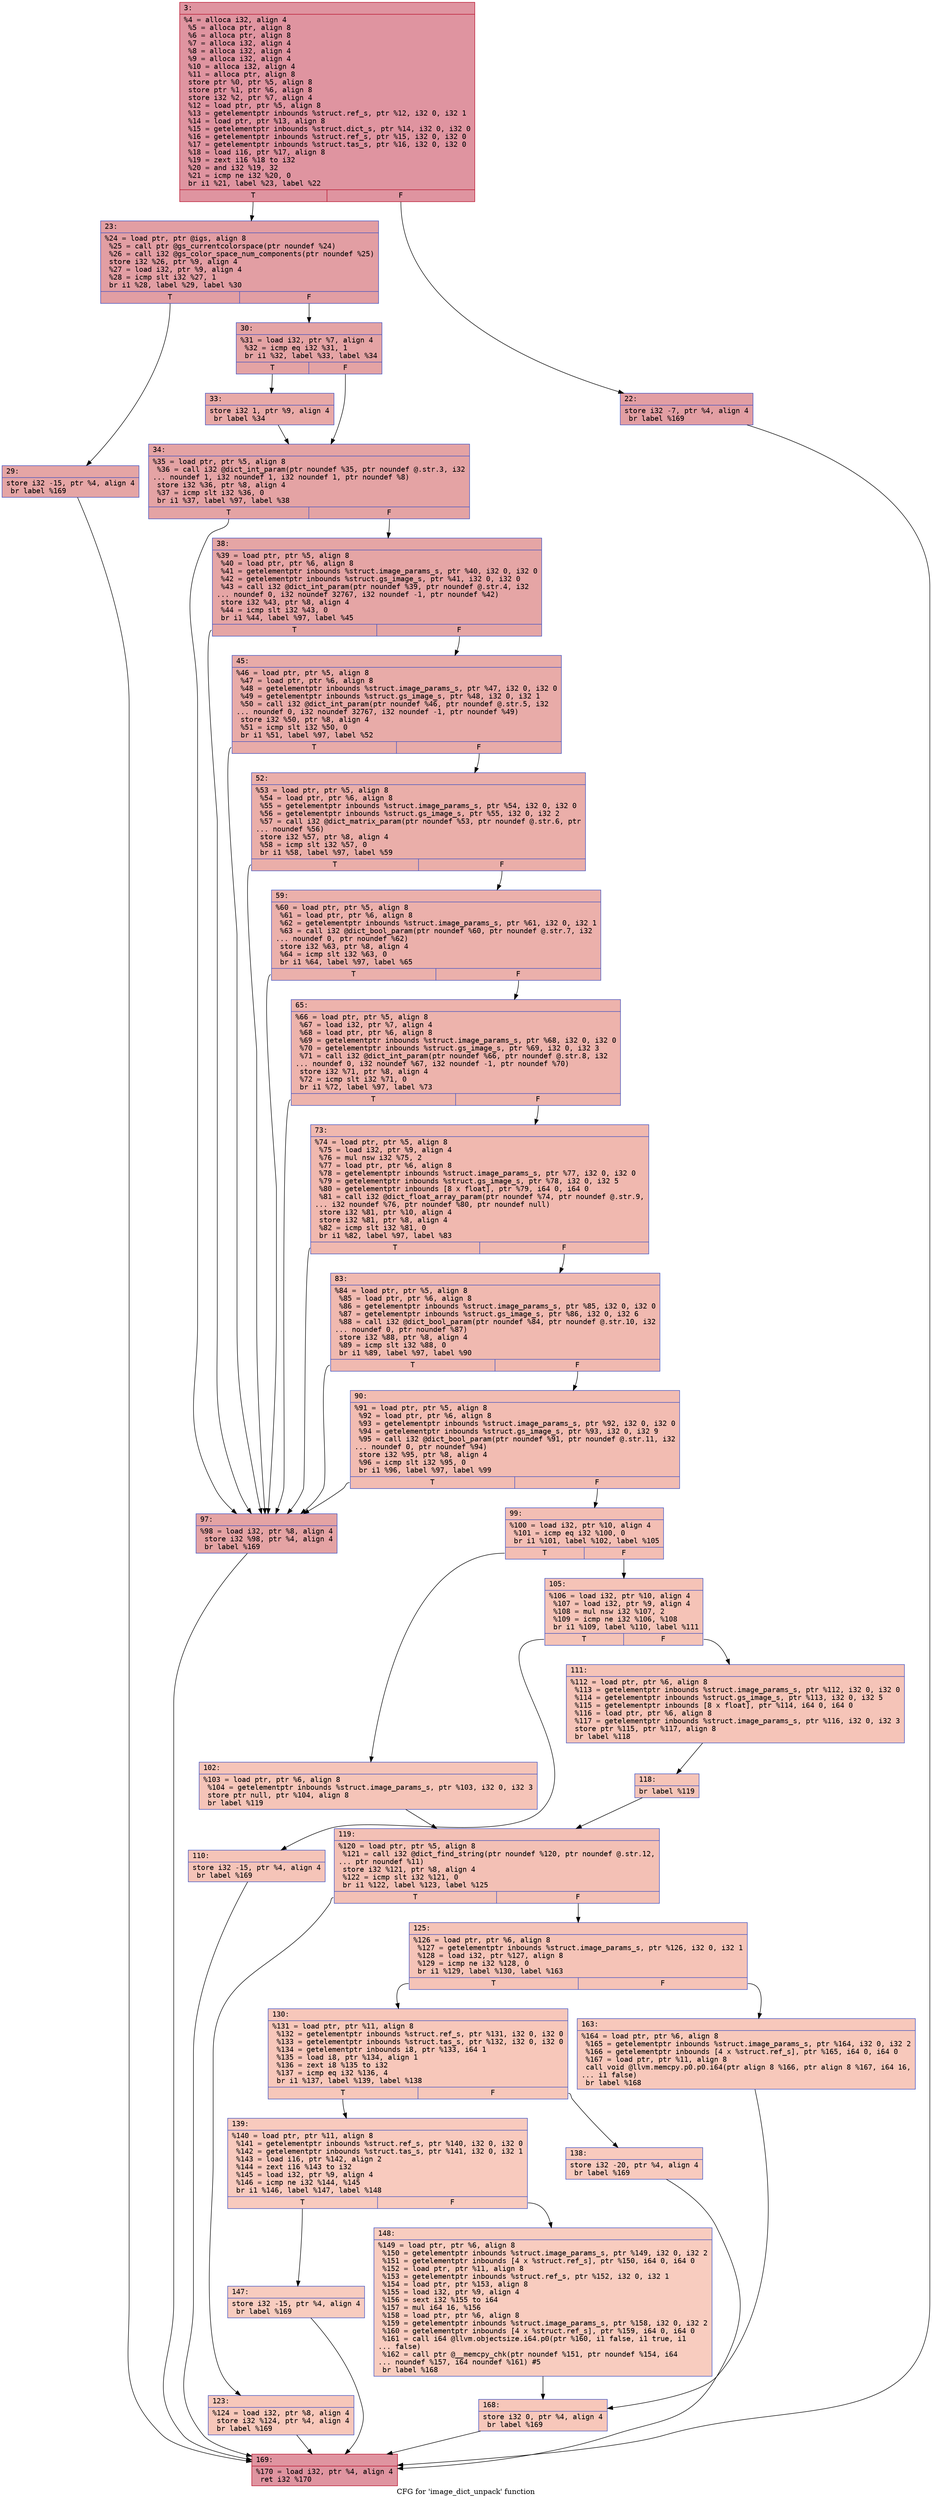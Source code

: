 digraph "CFG for 'image_dict_unpack' function" {
	label="CFG for 'image_dict_unpack' function";

	Node0x6000023d6800 [shape=record,color="#b70d28ff", style=filled, fillcolor="#b70d2870" fontname="Courier",label="{3:\l|  %4 = alloca i32, align 4\l  %5 = alloca ptr, align 8\l  %6 = alloca ptr, align 8\l  %7 = alloca i32, align 4\l  %8 = alloca i32, align 4\l  %9 = alloca i32, align 4\l  %10 = alloca i32, align 4\l  %11 = alloca ptr, align 8\l  store ptr %0, ptr %5, align 8\l  store ptr %1, ptr %6, align 8\l  store i32 %2, ptr %7, align 4\l  %12 = load ptr, ptr %5, align 8\l  %13 = getelementptr inbounds %struct.ref_s, ptr %12, i32 0, i32 1\l  %14 = load ptr, ptr %13, align 8\l  %15 = getelementptr inbounds %struct.dict_s, ptr %14, i32 0, i32 0\l  %16 = getelementptr inbounds %struct.ref_s, ptr %15, i32 0, i32 0\l  %17 = getelementptr inbounds %struct.tas_s, ptr %16, i32 0, i32 0\l  %18 = load i16, ptr %17, align 8\l  %19 = zext i16 %18 to i32\l  %20 = and i32 %19, 32\l  %21 = icmp ne i32 %20, 0\l  br i1 %21, label %23, label %22\l|{<s0>T|<s1>F}}"];
	Node0x6000023d6800:s0 -> Node0x6000023d68a0[tooltip="3 -> 23\nProbability 50.00%" ];
	Node0x6000023d6800:s1 -> Node0x6000023d6850[tooltip="3 -> 22\nProbability 50.00%" ];
	Node0x6000023d6850 [shape=record,color="#3d50c3ff", style=filled, fillcolor="#be242e70" fontname="Courier",label="{22:\l|  store i32 -7, ptr %4, align 4\l  br label %169\l}"];
	Node0x6000023d6850 -> Node0x6000023d7200[tooltip="22 -> 169\nProbability 100.00%" ];
	Node0x6000023d68a0 [shape=record,color="#3d50c3ff", style=filled, fillcolor="#be242e70" fontname="Courier",label="{23:\l|  %24 = load ptr, ptr @igs, align 8\l  %25 = call ptr @gs_currentcolorspace(ptr noundef %24)\l  %26 = call i32 @gs_color_space_num_components(ptr noundef %25)\l  store i32 %26, ptr %9, align 4\l  %27 = load i32, ptr %9, align 4\l  %28 = icmp slt i32 %27, 1\l  br i1 %28, label %29, label %30\l|{<s0>T|<s1>F}}"];
	Node0x6000023d68a0:s0 -> Node0x6000023d68f0[tooltip="23 -> 29\nProbability 37.50%" ];
	Node0x6000023d68a0:s1 -> Node0x6000023d6940[tooltip="23 -> 30\nProbability 62.50%" ];
	Node0x6000023d68f0 [shape=record,color="#3d50c3ff", style=filled, fillcolor="#c5333470" fontname="Courier",label="{29:\l|  store i32 -15, ptr %4, align 4\l  br label %169\l}"];
	Node0x6000023d68f0 -> Node0x6000023d7200[tooltip="29 -> 169\nProbability 100.00%" ];
	Node0x6000023d6940 [shape=record,color="#3d50c3ff", style=filled, fillcolor="#c32e3170" fontname="Courier",label="{30:\l|  %31 = load i32, ptr %7, align 4\l  %32 = icmp eq i32 %31, 1\l  br i1 %32, label %33, label %34\l|{<s0>T|<s1>F}}"];
	Node0x6000023d6940:s0 -> Node0x6000023d6990[tooltip="30 -> 33\nProbability 50.00%" ];
	Node0x6000023d6940:s1 -> Node0x6000023d69e0[tooltip="30 -> 34\nProbability 50.00%" ];
	Node0x6000023d6990 [shape=record,color="#3d50c3ff", style=filled, fillcolor="#ca3b3770" fontname="Courier",label="{33:\l|  store i32 1, ptr %9, align 4\l  br label %34\l}"];
	Node0x6000023d6990 -> Node0x6000023d69e0[tooltip="33 -> 34\nProbability 100.00%" ];
	Node0x6000023d69e0 [shape=record,color="#3d50c3ff", style=filled, fillcolor="#c32e3170" fontname="Courier",label="{34:\l|  %35 = load ptr, ptr %5, align 8\l  %36 = call i32 @dict_int_param(ptr noundef %35, ptr noundef @.str.3, i32\l... noundef 1, i32 noundef 1, i32 noundef 1, ptr noundef %8)\l  store i32 %36, ptr %8, align 4\l  %37 = icmp slt i32 %36, 0\l  br i1 %37, label %97, label %38\l|{<s0>T|<s1>F}}"];
	Node0x6000023d69e0:s0 -> Node0x6000023d6cb0[tooltip="34 -> 97\nProbability 37.50%" ];
	Node0x6000023d69e0:s1 -> Node0x6000023d6a30[tooltip="34 -> 38\nProbability 62.50%" ];
	Node0x6000023d6a30 [shape=record,color="#3d50c3ff", style=filled, fillcolor="#c5333470" fontname="Courier",label="{38:\l|  %39 = load ptr, ptr %5, align 8\l  %40 = load ptr, ptr %6, align 8\l  %41 = getelementptr inbounds %struct.image_params_s, ptr %40, i32 0, i32 0\l  %42 = getelementptr inbounds %struct.gs_image_s, ptr %41, i32 0, i32 0\l  %43 = call i32 @dict_int_param(ptr noundef %39, ptr noundef @.str.4, i32\l... noundef 0, i32 noundef 32767, i32 noundef -1, ptr noundef %42)\l  store i32 %43, ptr %8, align 4\l  %44 = icmp slt i32 %43, 0\l  br i1 %44, label %97, label %45\l|{<s0>T|<s1>F}}"];
	Node0x6000023d6a30:s0 -> Node0x6000023d6cb0[tooltip="38 -> 97\nProbability 37.50%" ];
	Node0x6000023d6a30:s1 -> Node0x6000023d6a80[tooltip="38 -> 45\nProbability 62.50%" ];
	Node0x6000023d6a80 [shape=record,color="#3d50c3ff", style=filled, fillcolor="#cc403a70" fontname="Courier",label="{45:\l|  %46 = load ptr, ptr %5, align 8\l  %47 = load ptr, ptr %6, align 8\l  %48 = getelementptr inbounds %struct.image_params_s, ptr %47, i32 0, i32 0\l  %49 = getelementptr inbounds %struct.gs_image_s, ptr %48, i32 0, i32 1\l  %50 = call i32 @dict_int_param(ptr noundef %46, ptr noundef @.str.5, i32\l... noundef 0, i32 noundef 32767, i32 noundef -1, ptr noundef %49)\l  store i32 %50, ptr %8, align 4\l  %51 = icmp slt i32 %50, 0\l  br i1 %51, label %97, label %52\l|{<s0>T|<s1>F}}"];
	Node0x6000023d6a80:s0 -> Node0x6000023d6cb0[tooltip="45 -> 97\nProbability 37.50%" ];
	Node0x6000023d6a80:s1 -> Node0x6000023d6ad0[tooltip="45 -> 52\nProbability 62.50%" ];
	Node0x6000023d6ad0 [shape=record,color="#3d50c3ff", style=filled, fillcolor="#d0473d70" fontname="Courier",label="{52:\l|  %53 = load ptr, ptr %5, align 8\l  %54 = load ptr, ptr %6, align 8\l  %55 = getelementptr inbounds %struct.image_params_s, ptr %54, i32 0, i32 0\l  %56 = getelementptr inbounds %struct.gs_image_s, ptr %55, i32 0, i32 2\l  %57 = call i32 @dict_matrix_param(ptr noundef %53, ptr noundef @.str.6, ptr\l... noundef %56)\l  store i32 %57, ptr %8, align 4\l  %58 = icmp slt i32 %57, 0\l  br i1 %58, label %97, label %59\l|{<s0>T|<s1>F}}"];
	Node0x6000023d6ad0:s0 -> Node0x6000023d6cb0[tooltip="52 -> 97\nProbability 37.50%" ];
	Node0x6000023d6ad0:s1 -> Node0x6000023d6b20[tooltip="52 -> 59\nProbability 62.50%" ];
	Node0x6000023d6b20 [shape=record,color="#3d50c3ff", style=filled, fillcolor="#d24b4070" fontname="Courier",label="{59:\l|  %60 = load ptr, ptr %5, align 8\l  %61 = load ptr, ptr %6, align 8\l  %62 = getelementptr inbounds %struct.image_params_s, ptr %61, i32 0, i32 1\l  %63 = call i32 @dict_bool_param(ptr noundef %60, ptr noundef @.str.7, i32\l... noundef 0, ptr noundef %62)\l  store i32 %63, ptr %8, align 4\l  %64 = icmp slt i32 %63, 0\l  br i1 %64, label %97, label %65\l|{<s0>T|<s1>F}}"];
	Node0x6000023d6b20:s0 -> Node0x6000023d6cb0[tooltip="59 -> 97\nProbability 37.50%" ];
	Node0x6000023d6b20:s1 -> Node0x6000023d6b70[tooltip="59 -> 65\nProbability 62.50%" ];
	Node0x6000023d6b70 [shape=record,color="#3d50c3ff", style=filled, fillcolor="#d6524470" fontname="Courier",label="{65:\l|  %66 = load ptr, ptr %5, align 8\l  %67 = load i32, ptr %7, align 4\l  %68 = load ptr, ptr %6, align 8\l  %69 = getelementptr inbounds %struct.image_params_s, ptr %68, i32 0, i32 0\l  %70 = getelementptr inbounds %struct.gs_image_s, ptr %69, i32 0, i32 3\l  %71 = call i32 @dict_int_param(ptr noundef %66, ptr noundef @.str.8, i32\l... noundef 0, i32 noundef %67, i32 noundef -1, ptr noundef %70)\l  store i32 %71, ptr %8, align 4\l  %72 = icmp slt i32 %71, 0\l  br i1 %72, label %97, label %73\l|{<s0>T|<s1>F}}"];
	Node0x6000023d6b70:s0 -> Node0x6000023d6cb0[tooltip="65 -> 97\nProbability 37.50%" ];
	Node0x6000023d6b70:s1 -> Node0x6000023d6bc0[tooltip="65 -> 73\nProbability 62.50%" ];
	Node0x6000023d6bc0 [shape=record,color="#3d50c3ff", style=filled, fillcolor="#dc5d4a70" fontname="Courier",label="{73:\l|  %74 = load ptr, ptr %5, align 8\l  %75 = load i32, ptr %9, align 4\l  %76 = mul nsw i32 %75, 2\l  %77 = load ptr, ptr %6, align 8\l  %78 = getelementptr inbounds %struct.image_params_s, ptr %77, i32 0, i32 0\l  %79 = getelementptr inbounds %struct.gs_image_s, ptr %78, i32 0, i32 5\l  %80 = getelementptr inbounds [8 x float], ptr %79, i64 0, i64 0\l  %81 = call i32 @dict_float_array_param(ptr noundef %74, ptr noundef @.str.9,\l... i32 noundef %76, ptr noundef %80, ptr noundef null)\l  store i32 %81, ptr %10, align 4\l  store i32 %81, ptr %8, align 4\l  %82 = icmp slt i32 %81, 0\l  br i1 %82, label %97, label %83\l|{<s0>T|<s1>F}}"];
	Node0x6000023d6bc0:s0 -> Node0x6000023d6cb0[tooltip="73 -> 97\nProbability 37.50%" ];
	Node0x6000023d6bc0:s1 -> Node0x6000023d6c10[tooltip="73 -> 83\nProbability 62.50%" ];
	Node0x6000023d6c10 [shape=record,color="#3d50c3ff", style=filled, fillcolor="#de614d70" fontname="Courier",label="{83:\l|  %84 = load ptr, ptr %5, align 8\l  %85 = load ptr, ptr %6, align 8\l  %86 = getelementptr inbounds %struct.image_params_s, ptr %85, i32 0, i32 0\l  %87 = getelementptr inbounds %struct.gs_image_s, ptr %86, i32 0, i32 6\l  %88 = call i32 @dict_bool_param(ptr noundef %84, ptr noundef @.str.10, i32\l... noundef 0, ptr noundef %87)\l  store i32 %88, ptr %8, align 4\l  %89 = icmp slt i32 %88, 0\l  br i1 %89, label %97, label %90\l|{<s0>T|<s1>F}}"];
	Node0x6000023d6c10:s0 -> Node0x6000023d6cb0[tooltip="83 -> 97\nProbability 37.50%" ];
	Node0x6000023d6c10:s1 -> Node0x6000023d6c60[tooltip="83 -> 90\nProbability 62.50%" ];
	Node0x6000023d6c60 [shape=record,color="#3d50c3ff", style=filled, fillcolor="#e1675170" fontname="Courier",label="{90:\l|  %91 = load ptr, ptr %5, align 8\l  %92 = load ptr, ptr %6, align 8\l  %93 = getelementptr inbounds %struct.image_params_s, ptr %92, i32 0, i32 0\l  %94 = getelementptr inbounds %struct.gs_image_s, ptr %93, i32 0, i32 9\l  %95 = call i32 @dict_bool_param(ptr noundef %91, ptr noundef @.str.11, i32\l... noundef 0, ptr noundef %94)\l  store i32 %95, ptr %8, align 4\l  %96 = icmp slt i32 %95, 0\l  br i1 %96, label %97, label %99\l|{<s0>T|<s1>F}}"];
	Node0x6000023d6c60:s0 -> Node0x6000023d6cb0[tooltip="90 -> 97\nProbability 37.50%" ];
	Node0x6000023d6c60:s1 -> Node0x6000023d6d00[tooltip="90 -> 99\nProbability 62.50%" ];
	Node0x6000023d6cb0 [shape=record,color="#3d50c3ff", style=filled, fillcolor="#c32e3170" fontname="Courier",label="{97:\l|  %98 = load i32, ptr %8, align 4\l  store i32 %98, ptr %4, align 4\l  br label %169\l}"];
	Node0x6000023d6cb0 -> Node0x6000023d7200[tooltip="97 -> 169\nProbability 100.00%" ];
	Node0x6000023d6d00 [shape=record,color="#3d50c3ff", style=filled, fillcolor="#e36c5570" fontname="Courier",label="{99:\l|  %100 = load i32, ptr %10, align 4\l  %101 = icmp eq i32 %100, 0\l  br i1 %101, label %102, label %105\l|{<s0>T|<s1>F}}"];
	Node0x6000023d6d00:s0 -> Node0x6000023d6d50[tooltip="99 -> 102\nProbability 37.50%" ];
	Node0x6000023d6d00:s1 -> Node0x6000023d6da0[tooltip="99 -> 105\nProbability 62.50%" ];
	Node0x6000023d6d50 [shape=record,color="#3d50c3ff", style=filled, fillcolor="#e97a5f70" fontname="Courier",label="{102:\l|  %103 = load ptr, ptr %6, align 8\l  %104 = getelementptr inbounds %struct.image_params_s, ptr %103, i32 0, i32 3\l  store ptr null, ptr %104, align 8\l  br label %119\l}"];
	Node0x6000023d6d50 -> Node0x6000023d6ee0[tooltip="102 -> 119\nProbability 100.00%" ];
	Node0x6000023d6da0 [shape=record,color="#3d50c3ff", style=filled, fillcolor="#e8765c70" fontname="Courier",label="{105:\l|  %106 = load i32, ptr %10, align 4\l  %107 = load i32, ptr %9, align 4\l  %108 = mul nsw i32 %107, 2\l  %109 = icmp ne i32 %106, %108\l  br i1 %109, label %110, label %111\l|{<s0>T|<s1>F}}"];
	Node0x6000023d6da0:s0 -> Node0x6000023d6df0[tooltip="105 -> 110\nProbability 50.00%" ];
	Node0x6000023d6da0:s1 -> Node0x6000023d6e40[tooltip="105 -> 111\nProbability 50.00%" ];
	Node0x6000023d6df0 [shape=record,color="#3d50c3ff", style=filled, fillcolor="#e97a5f70" fontname="Courier",label="{110:\l|  store i32 -15, ptr %4, align 4\l  br label %169\l}"];
	Node0x6000023d6df0 -> Node0x6000023d7200[tooltip="110 -> 169\nProbability 100.00%" ];
	Node0x6000023d6e40 [shape=record,color="#3d50c3ff", style=filled, fillcolor="#e97a5f70" fontname="Courier",label="{111:\l|  %112 = load ptr, ptr %6, align 8\l  %113 = getelementptr inbounds %struct.image_params_s, ptr %112, i32 0, i32 0\l  %114 = getelementptr inbounds %struct.gs_image_s, ptr %113, i32 0, i32 5\l  %115 = getelementptr inbounds [8 x float], ptr %114, i64 0, i64 0\l  %116 = load ptr, ptr %6, align 8\l  %117 = getelementptr inbounds %struct.image_params_s, ptr %116, i32 0, i32 3\l  store ptr %115, ptr %117, align 8\l  br label %118\l}"];
	Node0x6000023d6e40 -> Node0x6000023d6e90[tooltip="111 -> 118\nProbability 100.00%" ];
	Node0x6000023d6e90 [shape=record,color="#3d50c3ff", style=filled, fillcolor="#e97a5f70" fontname="Courier",label="{118:\l|  br label %119\l}"];
	Node0x6000023d6e90 -> Node0x6000023d6ee0[tooltip="118 -> 119\nProbability 100.00%" ];
	Node0x6000023d6ee0 [shape=record,color="#3d50c3ff", style=filled, fillcolor="#e5705870" fontname="Courier",label="{119:\l|  %120 = load ptr, ptr %5, align 8\l  %121 = call i32 @dict_find_string(ptr noundef %120, ptr noundef @.str.12,\l... ptr noundef %11)\l  store i32 %121, ptr %8, align 4\l  %122 = icmp slt i32 %121, 0\l  br i1 %122, label %123, label %125\l|{<s0>T|<s1>F}}"];
	Node0x6000023d6ee0:s0 -> Node0x6000023d6f30[tooltip="119 -> 123\nProbability 37.50%" ];
	Node0x6000023d6ee0:s1 -> Node0x6000023d6f80[tooltip="119 -> 125\nProbability 62.50%" ];
	Node0x6000023d6f30 [shape=record,color="#3d50c3ff", style=filled, fillcolor="#ec7f6370" fontname="Courier",label="{123:\l|  %124 = load i32, ptr %8, align 4\l  store i32 %124, ptr %4, align 4\l  br label %169\l}"];
	Node0x6000023d6f30 -> Node0x6000023d7200[tooltip="123 -> 169\nProbability 100.00%" ];
	Node0x6000023d6f80 [shape=record,color="#3d50c3ff", style=filled, fillcolor="#e8765c70" fontname="Courier",label="{125:\l|  %126 = load ptr, ptr %6, align 8\l  %127 = getelementptr inbounds %struct.image_params_s, ptr %126, i32 0, i32 1\l  %128 = load i32, ptr %127, align 8\l  %129 = icmp ne i32 %128, 0\l  br i1 %129, label %130, label %163\l|{<s0>T|<s1>F}}"];
	Node0x6000023d6f80:s0 -> Node0x6000023d6fd0[tooltip="125 -> 130\nProbability 62.50%" ];
	Node0x6000023d6f80:s1 -> Node0x6000023d7160[tooltip="125 -> 163\nProbability 37.50%" ];
	Node0x6000023d6fd0 [shape=record,color="#3d50c3ff", style=filled, fillcolor="#ec7f6370" fontname="Courier",label="{130:\l|  %131 = load ptr, ptr %11, align 8\l  %132 = getelementptr inbounds %struct.ref_s, ptr %131, i32 0, i32 0\l  %133 = getelementptr inbounds %struct.tas_s, ptr %132, i32 0, i32 0\l  %134 = getelementptr inbounds i8, ptr %133, i64 1\l  %135 = load i8, ptr %134, align 1\l  %136 = zext i8 %135 to i32\l  %137 = icmp eq i32 %136, 4\l  br i1 %137, label %139, label %138\l|{<s0>T|<s1>F}}"];
	Node0x6000023d6fd0:s0 -> Node0x6000023d7070[tooltip="130 -> 139\nProbability 50.00%" ];
	Node0x6000023d6fd0:s1 -> Node0x6000023d7020[tooltip="130 -> 138\nProbability 50.00%" ];
	Node0x6000023d7020 [shape=record,color="#3d50c3ff", style=filled, fillcolor="#ef886b70" fontname="Courier",label="{138:\l|  store i32 -20, ptr %4, align 4\l  br label %169\l}"];
	Node0x6000023d7020 -> Node0x6000023d7200[tooltip="138 -> 169\nProbability 100.00%" ];
	Node0x6000023d7070 [shape=record,color="#3d50c3ff", style=filled, fillcolor="#ef886b70" fontname="Courier",label="{139:\l|  %140 = load ptr, ptr %11, align 8\l  %141 = getelementptr inbounds %struct.ref_s, ptr %140, i32 0, i32 0\l  %142 = getelementptr inbounds %struct.tas_s, ptr %141, i32 0, i32 1\l  %143 = load i16, ptr %142, align 2\l  %144 = zext i16 %143 to i32\l  %145 = load i32, ptr %9, align 4\l  %146 = icmp ne i32 %144, %145\l  br i1 %146, label %147, label %148\l|{<s0>T|<s1>F}}"];
	Node0x6000023d7070:s0 -> Node0x6000023d70c0[tooltip="139 -> 147\nProbability 50.00%" ];
	Node0x6000023d7070:s1 -> Node0x6000023d7110[tooltip="139 -> 148\nProbability 50.00%" ];
	Node0x6000023d70c0 [shape=record,color="#3d50c3ff", style=filled, fillcolor="#f08b6e70" fontname="Courier",label="{147:\l|  store i32 -15, ptr %4, align 4\l  br label %169\l}"];
	Node0x6000023d70c0 -> Node0x6000023d7200[tooltip="147 -> 169\nProbability 100.00%" ];
	Node0x6000023d7110 [shape=record,color="#3d50c3ff", style=filled, fillcolor="#f08b6e70" fontname="Courier",label="{148:\l|  %149 = load ptr, ptr %6, align 8\l  %150 = getelementptr inbounds %struct.image_params_s, ptr %149, i32 0, i32 2\l  %151 = getelementptr inbounds [4 x %struct.ref_s], ptr %150, i64 0, i64 0\l  %152 = load ptr, ptr %11, align 8\l  %153 = getelementptr inbounds %struct.ref_s, ptr %152, i32 0, i32 1\l  %154 = load ptr, ptr %153, align 8\l  %155 = load i32, ptr %9, align 4\l  %156 = sext i32 %155 to i64\l  %157 = mul i64 16, %156\l  %158 = load ptr, ptr %6, align 8\l  %159 = getelementptr inbounds %struct.image_params_s, ptr %158, i32 0, i32 2\l  %160 = getelementptr inbounds [4 x %struct.ref_s], ptr %159, i64 0, i64 0\l  %161 = call i64 @llvm.objectsize.i64.p0(ptr %160, i1 false, i1 true, i1\l... false)\l  %162 = call ptr @__memcpy_chk(ptr noundef %151, ptr noundef %154, i64\l... noundef %157, i64 noundef %161) #5\l  br label %168\l}"];
	Node0x6000023d7110 -> Node0x6000023d71b0[tooltip="148 -> 168\nProbability 100.00%" ];
	Node0x6000023d7160 [shape=record,color="#3d50c3ff", style=filled, fillcolor="#ed836670" fontname="Courier",label="{163:\l|  %164 = load ptr, ptr %6, align 8\l  %165 = getelementptr inbounds %struct.image_params_s, ptr %164, i32 0, i32 2\l  %166 = getelementptr inbounds [4 x %struct.ref_s], ptr %165, i64 0, i64 0\l  %167 = load ptr, ptr %11, align 8\l  call void @llvm.memcpy.p0.p0.i64(ptr align 8 %166, ptr align 8 %167, i64 16,\l... i1 false)\l  br label %168\l}"];
	Node0x6000023d7160 -> Node0x6000023d71b0[tooltip="163 -> 168\nProbability 100.00%" ];
	Node0x6000023d71b0 [shape=record,color="#3d50c3ff", style=filled, fillcolor="#ec7f6370" fontname="Courier",label="{168:\l|  store i32 0, ptr %4, align 4\l  br label %169\l}"];
	Node0x6000023d71b0 -> Node0x6000023d7200[tooltip="168 -> 169\nProbability 100.00%" ];
	Node0x6000023d7200 [shape=record,color="#b70d28ff", style=filled, fillcolor="#b70d2870" fontname="Courier",label="{169:\l|  %170 = load i32, ptr %4, align 4\l  ret i32 %170\l}"];
}
